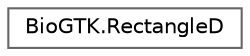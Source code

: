 digraph "Graphical Class Hierarchy"
{
 // LATEX_PDF_SIZE
  bgcolor="transparent";
  edge [fontname=Helvetica,fontsize=10,labelfontname=Helvetica,labelfontsize=10];
  node [fontname=Helvetica,fontsize=10,shape=box,height=0.2,width=0.4];
  rankdir="LR";
  Node0 [id="Node000000",label="BioGTK.RectangleD",height=0.2,width=0.4,color="grey40", fillcolor="white", style="filled",URL="$struct_bio_g_t_k_1_1_rectangle_d.html",tooltip=" "];
}
